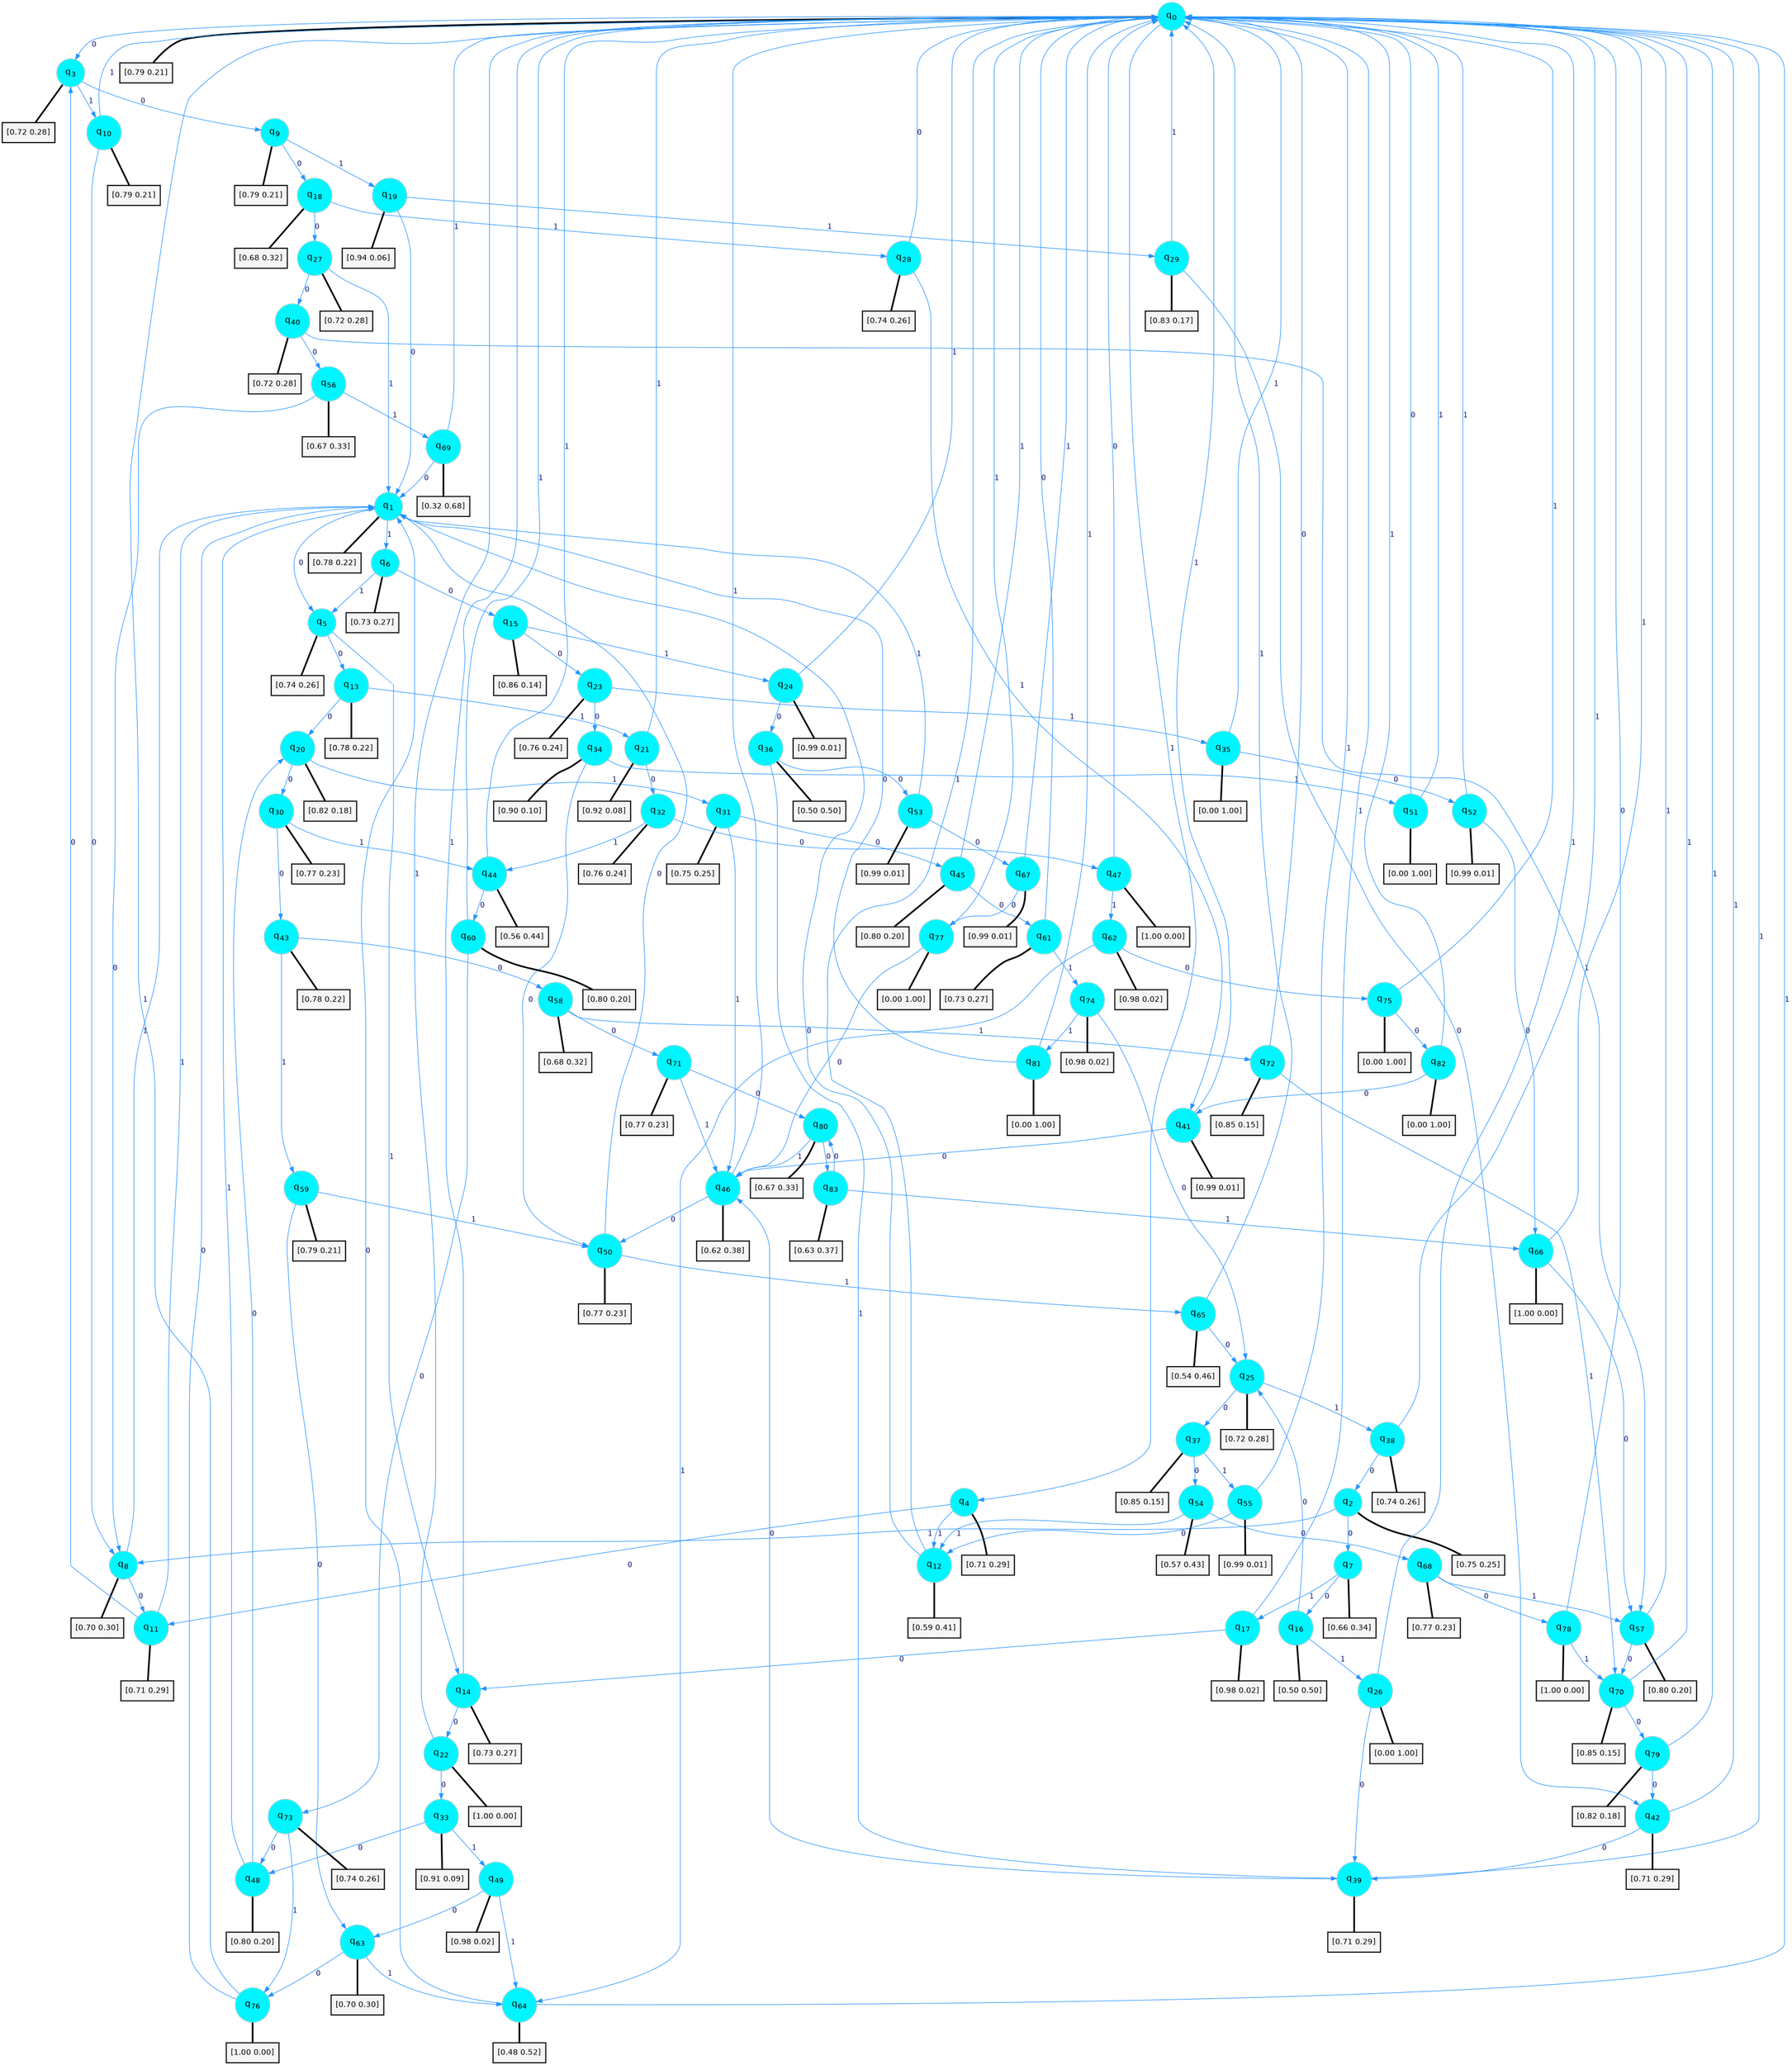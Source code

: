 digraph G {
graph [
bgcolor=transparent, dpi=300, rankdir=TD, size="40,25"];
node [
color=gray, fillcolor=turquoise1, fontcolor=black, fontname=Helvetica, fontsize=16, fontweight=bold, shape=circle, style=filled];
edge [
arrowsize=1, color=dodgerblue1, fontcolor=midnightblue, fontname=courier, fontweight=bold, penwidth=1, style=solid, weight=20];
0[label=<q<SUB>0</SUB>>];
1[label=<q<SUB>1</SUB>>];
2[label=<q<SUB>2</SUB>>];
3[label=<q<SUB>3</SUB>>];
4[label=<q<SUB>4</SUB>>];
5[label=<q<SUB>5</SUB>>];
6[label=<q<SUB>6</SUB>>];
7[label=<q<SUB>7</SUB>>];
8[label=<q<SUB>8</SUB>>];
9[label=<q<SUB>9</SUB>>];
10[label=<q<SUB>10</SUB>>];
11[label=<q<SUB>11</SUB>>];
12[label=<q<SUB>12</SUB>>];
13[label=<q<SUB>13</SUB>>];
14[label=<q<SUB>14</SUB>>];
15[label=<q<SUB>15</SUB>>];
16[label=<q<SUB>16</SUB>>];
17[label=<q<SUB>17</SUB>>];
18[label=<q<SUB>18</SUB>>];
19[label=<q<SUB>19</SUB>>];
20[label=<q<SUB>20</SUB>>];
21[label=<q<SUB>21</SUB>>];
22[label=<q<SUB>22</SUB>>];
23[label=<q<SUB>23</SUB>>];
24[label=<q<SUB>24</SUB>>];
25[label=<q<SUB>25</SUB>>];
26[label=<q<SUB>26</SUB>>];
27[label=<q<SUB>27</SUB>>];
28[label=<q<SUB>28</SUB>>];
29[label=<q<SUB>29</SUB>>];
30[label=<q<SUB>30</SUB>>];
31[label=<q<SUB>31</SUB>>];
32[label=<q<SUB>32</SUB>>];
33[label=<q<SUB>33</SUB>>];
34[label=<q<SUB>34</SUB>>];
35[label=<q<SUB>35</SUB>>];
36[label=<q<SUB>36</SUB>>];
37[label=<q<SUB>37</SUB>>];
38[label=<q<SUB>38</SUB>>];
39[label=<q<SUB>39</SUB>>];
40[label=<q<SUB>40</SUB>>];
41[label=<q<SUB>41</SUB>>];
42[label=<q<SUB>42</SUB>>];
43[label=<q<SUB>43</SUB>>];
44[label=<q<SUB>44</SUB>>];
45[label=<q<SUB>45</SUB>>];
46[label=<q<SUB>46</SUB>>];
47[label=<q<SUB>47</SUB>>];
48[label=<q<SUB>48</SUB>>];
49[label=<q<SUB>49</SUB>>];
50[label=<q<SUB>50</SUB>>];
51[label=<q<SUB>51</SUB>>];
52[label=<q<SUB>52</SUB>>];
53[label=<q<SUB>53</SUB>>];
54[label=<q<SUB>54</SUB>>];
55[label=<q<SUB>55</SUB>>];
56[label=<q<SUB>56</SUB>>];
57[label=<q<SUB>57</SUB>>];
58[label=<q<SUB>58</SUB>>];
59[label=<q<SUB>59</SUB>>];
60[label=<q<SUB>60</SUB>>];
61[label=<q<SUB>61</SUB>>];
62[label=<q<SUB>62</SUB>>];
63[label=<q<SUB>63</SUB>>];
64[label=<q<SUB>64</SUB>>];
65[label=<q<SUB>65</SUB>>];
66[label=<q<SUB>66</SUB>>];
67[label=<q<SUB>67</SUB>>];
68[label=<q<SUB>68</SUB>>];
69[label=<q<SUB>69</SUB>>];
70[label=<q<SUB>70</SUB>>];
71[label=<q<SUB>71</SUB>>];
72[label=<q<SUB>72</SUB>>];
73[label=<q<SUB>73</SUB>>];
74[label=<q<SUB>74</SUB>>];
75[label=<q<SUB>75</SUB>>];
76[label=<q<SUB>76</SUB>>];
77[label=<q<SUB>77</SUB>>];
78[label=<q<SUB>78</SUB>>];
79[label=<q<SUB>79</SUB>>];
80[label=<q<SUB>80</SUB>>];
81[label=<q<SUB>81</SUB>>];
82[label=<q<SUB>82</SUB>>];
83[label=<q<SUB>83</SUB>>];
84[label="[0.79 0.21]", shape=box,fontcolor=black, fontname=Helvetica, fontsize=14, penwidth=2, fillcolor=whitesmoke,color=black];
85[label="[0.78 0.22]", shape=box,fontcolor=black, fontname=Helvetica, fontsize=14, penwidth=2, fillcolor=whitesmoke,color=black];
86[label="[0.75 0.25]", shape=box,fontcolor=black, fontname=Helvetica, fontsize=14, penwidth=2, fillcolor=whitesmoke,color=black];
87[label="[0.72 0.28]", shape=box,fontcolor=black, fontname=Helvetica, fontsize=14, penwidth=2, fillcolor=whitesmoke,color=black];
88[label="[0.71 0.29]", shape=box,fontcolor=black, fontname=Helvetica, fontsize=14, penwidth=2, fillcolor=whitesmoke,color=black];
89[label="[0.74 0.26]", shape=box,fontcolor=black, fontname=Helvetica, fontsize=14, penwidth=2, fillcolor=whitesmoke,color=black];
90[label="[0.73 0.27]", shape=box,fontcolor=black, fontname=Helvetica, fontsize=14, penwidth=2, fillcolor=whitesmoke,color=black];
91[label="[0.66 0.34]", shape=box,fontcolor=black, fontname=Helvetica, fontsize=14, penwidth=2, fillcolor=whitesmoke,color=black];
92[label="[0.70 0.30]", shape=box,fontcolor=black, fontname=Helvetica, fontsize=14, penwidth=2, fillcolor=whitesmoke,color=black];
93[label="[0.79 0.21]", shape=box,fontcolor=black, fontname=Helvetica, fontsize=14, penwidth=2, fillcolor=whitesmoke,color=black];
94[label="[0.79 0.21]", shape=box,fontcolor=black, fontname=Helvetica, fontsize=14, penwidth=2, fillcolor=whitesmoke,color=black];
95[label="[0.71 0.29]", shape=box,fontcolor=black, fontname=Helvetica, fontsize=14, penwidth=2, fillcolor=whitesmoke,color=black];
96[label="[0.59 0.41]", shape=box,fontcolor=black, fontname=Helvetica, fontsize=14, penwidth=2, fillcolor=whitesmoke,color=black];
97[label="[0.78 0.22]", shape=box,fontcolor=black, fontname=Helvetica, fontsize=14, penwidth=2, fillcolor=whitesmoke,color=black];
98[label="[0.73 0.27]", shape=box,fontcolor=black, fontname=Helvetica, fontsize=14, penwidth=2, fillcolor=whitesmoke,color=black];
99[label="[0.86 0.14]", shape=box,fontcolor=black, fontname=Helvetica, fontsize=14, penwidth=2, fillcolor=whitesmoke,color=black];
100[label="[0.50 0.50]", shape=box,fontcolor=black, fontname=Helvetica, fontsize=14, penwidth=2, fillcolor=whitesmoke,color=black];
101[label="[0.98 0.02]", shape=box,fontcolor=black, fontname=Helvetica, fontsize=14, penwidth=2, fillcolor=whitesmoke,color=black];
102[label="[0.68 0.32]", shape=box,fontcolor=black, fontname=Helvetica, fontsize=14, penwidth=2, fillcolor=whitesmoke,color=black];
103[label="[0.94 0.06]", shape=box,fontcolor=black, fontname=Helvetica, fontsize=14, penwidth=2, fillcolor=whitesmoke,color=black];
104[label="[0.82 0.18]", shape=box,fontcolor=black, fontname=Helvetica, fontsize=14, penwidth=2, fillcolor=whitesmoke,color=black];
105[label="[0.92 0.08]", shape=box,fontcolor=black, fontname=Helvetica, fontsize=14, penwidth=2, fillcolor=whitesmoke,color=black];
106[label="[1.00 0.00]", shape=box,fontcolor=black, fontname=Helvetica, fontsize=14, penwidth=2, fillcolor=whitesmoke,color=black];
107[label="[0.76 0.24]", shape=box,fontcolor=black, fontname=Helvetica, fontsize=14, penwidth=2, fillcolor=whitesmoke,color=black];
108[label="[0.99 0.01]", shape=box,fontcolor=black, fontname=Helvetica, fontsize=14, penwidth=2, fillcolor=whitesmoke,color=black];
109[label="[0.72 0.28]", shape=box,fontcolor=black, fontname=Helvetica, fontsize=14, penwidth=2, fillcolor=whitesmoke,color=black];
110[label="[0.00 1.00]", shape=box,fontcolor=black, fontname=Helvetica, fontsize=14, penwidth=2, fillcolor=whitesmoke,color=black];
111[label="[0.72 0.28]", shape=box,fontcolor=black, fontname=Helvetica, fontsize=14, penwidth=2, fillcolor=whitesmoke,color=black];
112[label="[0.74 0.26]", shape=box,fontcolor=black, fontname=Helvetica, fontsize=14, penwidth=2, fillcolor=whitesmoke,color=black];
113[label="[0.83 0.17]", shape=box,fontcolor=black, fontname=Helvetica, fontsize=14, penwidth=2, fillcolor=whitesmoke,color=black];
114[label="[0.77 0.23]", shape=box,fontcolor=black, fontname=Helvetica, fontsize=14, penwidth=2, fillcolor=whitesmoke,color=black];
115[label="[0.75 0.25]", shape=box,fontcolor=black, fontname=Helvetica, fontsize=14, penwidth=2, fillcolor=whitesmoke,color=black];
116[label="[0.76 0.24]", shape=box,fontcolor=black, fontname=Helvetica, fontsize=14, penwidth=2, fillcolor=whitesmoke,color=black];
117[label="[0.91 0.09]", shape=box,fontcolor=black, fontname=Helvetica, fontsize=14, penwidth=2, fillcolor=whitesmoke,color=black];
118[label="[0.90 0.10]", shape=box,fontcolor=black, fontname=Helvetica, fontsize=14, penwidth=2, fillcolor=whitesmoke,color=black];
119[label="[0.00 1.00]", shape=box,fontcolor=black, fontname=Helvetica, fontsize=14, penwidth=2, fillcolor=whitesmoke,color=black];
120[label="[0.50 0.50]", shape=box,fontcolor=black, fontname=Helvetica, fontsize=14, penwidth=2, fillcolor=whitesmoke,color=black];
121[label="[0.85 0.15]", shape=box,fontcolor=black, fontname=Helvetica, fontsize=14, penwidth=2, fillcolor=whitesmoke,color=black];
122[label="[0.74 0.26]", shape=box,fontcolor=black, fontname=Helvetica, fontsize=14, penwidth=2, fillcolor=whitesmoke,color=black];
123[label="[0.71 0.29]", shape=box,fontcolor=black, fontname=Helvetica, fontsize=14, penwidth=2, fillcolor=whitesmoke,color=black];
124[label="[0.72 0.28]", shape=box,fontcolor=black, fontname=Helvetica, fontsize=14, penwidth=2, fillcolor=whitesmoke,color=black];
125[label="[0.99 0.01]", shape=box,fontcolor=black, fontname=Helvetica, fontsize=14, penwidth=2, fillcolor=whitesmoke,color=black];
126[label="[0.71 0.29]", shape=box,fontcolor=black, fontname=Helvetica, fontsize=14, penwidth=2, fillcolor=whitesmoke,color=black];
127[label="[0.78 0.22]", shape=box,fontcolor=black, fontname=Helvetica, fontsize=14, penwidth=2, fillcolor=whitesmoke,color=black];
128[label="[0.56 0.44]", shape=box,fontcolor=black, fontname=Helvetica, fontsize=14, penwidth=2, fillcolor=whitesmoke,color=black];
129[label="[0.80 0.20]", shape=box,fontcolor=black, fontname=Helvetica, fontsize=14, penwidth=2, fillcolor=whitesmoke,color=black];
130[label="[0.62 0.38]", shape=box,fontcolor=black, fontname=Helvetica, fontsize=14, penwidth=2, fillcolor=whitesmoke,color=black];
131[label="[1.00 0.00]", shape=box,fontcolor=black, fontname=Helvetica, fontsize=14, penwidth=2, fillcolor=whitesmoke,color=black];
132[label="[0.80 0.20]", shape=box,fontcolor=black, fontname=Helvetica, fontsize=14, penwidth=2, fillcolor=whitesmoke,color=black];
133[label="[0.98 0.02]", shape=box,fontcolor=black, fontname=Helvetica, fontsize=14, penwidth=2, fillcolor=whitesmoke,color=black];
134[label="[0.77 0.23]", shape=box,fontcolor=black, fontname=Helvetica, fontsize=14, penwidth=2, fillcolor=whitesmoke,color=black];
135[label="[0.00 1.00]", shape=box,fontcolor=black, fontname=Helvetica, fontsize=14, penwidth=2, fillcolor=whitesmoke,color=black];
136[label="[0.99 0.01]", shape=box,fontcolor=black, fontname=Helvetica, fontsize=14, penwidth=2, fillcolor=whitesmoke,color=black];
137[label="[0.99 0.01]", shape=box,fontcolor=black, fontname=Helvetica, fontsize=14, penwidth=2, fillcolor=whitesmoke,color=black];
138[label="[0.57 0.43]", shape=box,fontcolor=black, fontname=Helvetica, fontsize=14, penwidth=2, fillcolor=whitesmoke,color=black];
139[label="[0.99 0.01]", shape=box,fontcolor=black, fontname=Helvetica, fontsize=14, penwidth=2, fillcolor=whitesmoke,color=black];
140[label="[0.67 0.33]", shape=box,fontcolor=black, fontname=Helvetica, fontsize=14, penwidth=2, fillcolor=whitesmoke,color=black];
141[label="[0.80 0.20]", shape=box,fontcolor=black, fontname=Helvetica, fontsize=14, penwidth=2, fillcolor=whitesmoke,color=black];
142[label="[0.68 0.32]", shape=box,fontcolor=black, fontname=Helvetica, fontsize=14, penwidth=2, fillcolor=whitesmoke,color=black];
143[label="[0.79 0.21]", shape=box,fontcolor=black, fontname=Helvetica, fontsize=14, penwidth=2, fillcolor=whitesmoke,color=black];
144[label="[0.80 0.20]", shape=box,fontcolor=black, fontname=Helvetica, fontsize=14, penwidth=2, fillcolor=whitesmoke,color=black];
145[label="[0.73 0.27]", shape=box,fontcolor=black, fontname=Helvetica, fontsize=14, penwidth=2, fillcolor=whitesmoke,color=black];
146[label="[0.98 0.02]", shape=box,fontcolor=black, fontname=Helvetica, fontsize=14, penwidth=2, fillcolor=whitesmoke,color=black];
147[label="[0.70 0.30]", shape=box,fontcolor=black, fontname=Helvetica, fontsize=14, penwidth=2, fillcolor=whitesmoke,color=black];
148[label="[0.48 0.52]", shape=box,fontcolor=black, fontname=Helvetica, fontsize=14, penwidth=2, fillcolor=whitesmoke,color=black];
149[label="[0.54 0.46]", shape=box,fontcolor=black, fontname=Helvetica, fontsize=14, penwidth=2, fillcolor=whitesmoke,color=black];
150[label="[1.00 0.00]", shape=box,fontcolor=black, fontname=Helvetica, fontsize=14, penwidth=2, fillcolor=whitesmoke,color=black];
151[label="[0.99 0.01]", shape=box,fontcolor=black, fontname=Helvetica, fontsize=14, penwidth=2, fillcolor=whitesmoke,color=black];
152[label="[0.77 0.23]", shape=box,fontcolor=black, fontname=Helvetica, fontsize=14, penwidth=2, fillcolor=whitesmoke,color=black];
153[label="[0.32 0.68]", shape=box,fontcolor=black, fontname=Helvetica, fontsize=14, penwidth=2, fillcolor=whitesmoke,color=black];
154[label="[0.85 0.15]", shape=box,fontcolor=black, fontname=Helvetica, fontsize=14, penwidth=2, fillcolor=whitesmoke,color=black];
155[label="[0.77 0.23]", shape=box,fontcolor=black, fontname=Helvetica, fontsize=14, penwidth=2, fillcolor=whitesmoke,color=black];
156[label="[0.85 0.15]", shape=box,fontcolor=black, fontname=Helvetica, fontsize=14, penwidth=2, fillcolor=whitesmoke,color=black];
157[label="[0.74 0.26]", shape=box,fontcolor=black, fontname=Helvetica, fontsize=14, penwidth=2, fillcolor=whitesmoke,color=black];
158[label="[0.98 0.02]", shape=box,fontcolor=black, fontname=Helvetica, fontsize=14, penwidth=2, fillcolor=whitesmoke,color=black];
159[label="[0.00 1.00]", shape=box,fontcolor=black, fontname=Helvetica, fontsize=14, penwidth=2, fillcolor=whitesmoke,color=black];
160[label="[1.00 0.00]", shape=box,fontcolor=black, fontname=Helvetica, fontsize=14, penwidth=2, fillcolor=whitesmoke,color=black];
161[label="[0.00 1.00]", shape=box,fontcolor=black, fontname=Helvetica, fontsize=14, penwidth=2, fillcolor=whitesmoke,color=black];
162[label="[1.00 0.00]", shape=box,fontcolor=black, fontname=Helvetica, fontsize=14, penwidth=2, fillcolor=whitesmoke,color=black];
163[label="[0.82 0.18]", shape=box,fontcolor=black, fontname=Helvetica, fontsize=14, penwidth=2, fillcolor=whitesmoke,color=black];
164[label="[0.67 0.33]", shape=box,fontcolor=black, fontname=Helvetica, fontsize=14, penwidth=2, fillcolor=whitesmoke,color=black];
165[label="[0.00 1.00]", shape=box,fontcolor=black, fontname=Helvetica, fontsize=14, penwidth=2, fillcolor=whitesmoke,color=black];
166[label="[0.00 1.00]", shape=box,fontcolor=black, fontname=Helvetica, fontsize=14, penwidth=2, fillcolor=whitesmoke,color=black];
167[label="[0.63 0.37]", shape=box,fontcolor=black, fontname=Helvetica, fontsize=14, penwidth=2, fillcolor=whitesmoke,color=black];
0->3 [label=0];
0->4 [label=1];
0->84 [arrowhead=none, penwidth=3,color=black];
1->5 [label=0];
1->6 [label=1];
1->85 [arrowhead=none, penwidth=3,color=black];
2->7 [label=0];
2->8 [label=1];
2->86 [arrowhead=none, penwidth=3,color=black];
3->9 [label=0];
3->10 [label=1];
3->87 [arrowhead=none, penwidth=3,color=black];
4->11 [label=0];
4->12 [label=1];
4->88 [arrowhead=none, penwidth=3,color=black];
5->13 [label=0];
5->14 [label=1];
5->89 [arrowhead=none, penwidth=3,color=black];
6->15 [label=0];
6->5 [label=1];
6->90 [arrowhead=none, penwidth=3,color=black];
7->16 [label=0];
7->17 [label=1];
7->91 [arrowhead=none, penwidth=3,color=black];
8->11 [label=0];
8->1 [label=1];
8->92 [arrowhead=none, penwidth=3,color=black];
9->18 [label=0];
9->19 [label=1];
9->93 [arrowhead=none, penwidth=3,color=black];
10->8 [label=0];
10->0 [label=1];
10->94 [arrowhead=none, penwidth=3,color=black];
11->3 [label=0];
11->1 [label=1];
11->95 [arrowhead=none, penwidth=3,color=black];
12->1 [label=0];
12->0 [label=1];
12->96 [arrowhead=none, penwidth=3,color=black];
13->20 [label=0];
13->21 [label=1];
13->97 [arrowhead=none, penwidth=3,color=black];
14->22 [label=0];
14->0 [label=1];
14->98 [arrowhead=none, penwidth=3,color=black];
15->23 [label=0];
15->24 [label=1];
15->99 [arrowhead=none, penwidth=3,color=black];
16->25 [label=0];
16->26 [label=1];
16->100 [arrowhead=none, penwidth=3,color=black];
17->14 [label=0];
17->0 [label=1];
17->101 [arrowhead=none, penwidth=3,color=black];
18->27 [label=0];
18->28 [label=1];
18->102 [arrowhead=none, penwidth=3,color=black];
19->1 [label=0];
19->29 [label=1];
19->103 [arrowhead=none, penwidth=3,color=black];
20->30 [label=0];
20->31 [label=1];
20->104 [arrowhead=none, penwidth=3,color=black];
21->32 [label=0];
21->0 [label=1];
21->105 [arrowhead=none, penwidth=3,color=black];
22->33 [label=0];
22->0 [label=1];
22->106 [arrowhead=none, penwidth=3,color=black];
23->34 [label=0];
23->35 [label=1];
23->107 [arrowhead=none, penwidth=3,color=black];
24->36 [label=0];
24->0 [label=1];
24->108 [arrowhead=none, penwidth=3,color=black];
25->37 [label=0];
25->38 [label=1];
25->109 [arrowhead=none, penwidth=3,color=black];
26->39 [label=0];
26->0 [label=1];
26->110 [arrowhead=none, penwidth=3,color=black];
27->40 [label=0];
27->1 [label=1];
27->111 [arrowhead=none, penwidth=3,color=black];
28->0 [label=0];
28->41 [label=1];
28->112 [arrowhead=none, penwidth=3,color=black];
29->42 [label=0];
29->0 [label=1];
29->113 [arrowhead=none, penwidth=3,color=black];
30->43 [label=0];
30->44 [label=1];
30->114 [arrowhead=none, penwidth=3,color=black];
31->45 [label=0];
31->46 [label=1];
31->115 [arrowhead=none, penwidth=3,color=black];
32->47 [label=0];
32->44 [label=1];
32->116 [arrowhead=none, penwidth=3,color=black];
33->48 [label=0];
33->49 [label=1];
33->117 [arrowhead=none, penwidth=3,color=black];
34->50 [label=0];
34->51 [label=1];
34->118 [arrowhead=none, penwidth=3,color=black];
35->52 [label=0];
35->0 [label=1];
35->119 [arrowhead=none, penwidth=3,color=black];
36->53 [label=0];
36->39 [label=1];
36->120 [arrowhead=none, penwidth=3,color=black];
37->54 [label=0];
37->55 [label=1];
37->121 [arrowhead=none, penwidth=3,color=black];
38->2 [label=0];
38->0 [label=1];
38->122 [arrowhead=none, penwidth=3,color=black];
39->46 [label=0];
39->0 [label=1];
39->123 [arrowhead=none, penwidth=3,color=black];
40->56 [label=0];
40->57 [label=1];
40->124 [arrowhead=none, penwidth=3,color=black];
41->46 [label=0];
41->0 [label=1];
41->125 [arrowhead=none, penwidth=3,color=black];
42->39 [label=0];
42->0 [label=1];
42->126 [arrowhead=none, penwidth=3,color=black];
43->58 [label=0];
43->59 [label=1];
43->127 [arrowhead=none, penwidth=3,color=black];
44->60 [label=0];
44->0 [label=1];
44->128 [arrowhead=none, penwidth=3,color=black];
45->61 [label=0];
45->0 [label=1];
45->129 [arrowhead=none, penwidth=3,color=black];
46->50 [label=0];
46->0 [label=1];
46->130 [arrowhead=none, penwidth=3,color=black];
47->0 [label=0];
47->62 [label=1];
47->131 [arrowhead=none, penwidth=3,color=black];
48->20 [label=0];
48->1 [label=1];
48->132 [arrowhead=none, penwidth=3,color=black];
49->63 [label=0];
49->64 [label=1];
49->133 [arrowhead=none, penwidth=3,color=black];
50->1 [label=0];
50->65 [label=1];
50->134 [arrowhead=none, penwidth=3,color=black];
51->0 [label=0];
51->0 [label=1];
51->135 [arrowhead=none, penwidth=3,color=black];
52->66 [label=0];
52->0 [label=1];
52->136 [arrowhead=none, penwidth=3,color=black];
53->67 [label=0];
53->1 [label=1];
53->137 [arrowhead=none, penwidth=3,color=black];
54->68 [label=0];
54->12 [label=1];
54->138 [arrowhead=none, penwidth=3,color=black];
55->12 [label=0];
55->0 [label=1];
55->139 [arrowhead=none, penwidth=3,color=black];
56->8 [label=0];
56->69 [label=1];
56->140 [arrowhead=none, penwidth=3,color=black];
57->70 [label=0];
57->0 [label=1];
57->141 [arrowhead=none, penwidth=3,color=black];
58->71 [label=0];
58->72 [label=1];
58->142 [arrowhead=none, penwidth=3,color=black];
59->63 [label=0];
59->50 [label=1];
59->143 [arrowhead=none, penwidth=3,color=black];
60->73 [label=0];
60->0 [label=1];
60->144 [arrowhead=none, penwidth=3,color=black];
61->0 [label=0];
61->74 [label=1];
61->145 [arrowhead=none, penwidth=3,color=black];
62->75 [label=0];
62->64 [label=1];
62->146 [arrowhead=none, penwidth=3,color=black];
63->76 [label=0];
63->64 [label=1];
63->147 [arrowhead=none, penwidth=3,color=black];
64->1 [label=0];
64->0 [label=1];
64->148 [arrowhead=none, penwidth=3,color=black];
65->25 [label=0];
65->0 [label=1];
65->149 [arrowhead=none, penwidth=3,color=black];
66->57 [label=0];
66->0 [label=1];
66->150 [arrowhead=none, penwidth=3,color=black];
67->77 [label=0];
67->0 [label=1];
67->151 [arrowhead=none, penwidth=3,color=black];
68->78 [label=0];
68->57 [label=1];
68->152 [arrowhead=none, penwidth=3,color=black];
69->1 [label=0];
69->0 [label=1];
69->153 [arrowhead=none, penwidth=3,color=black];
70->79 [label=0];
70->0 [label=1];
70->154 [arrowhead=none, penwidth=3,color=black];
71->80 [label=0];
71->46 [label=1];
71->155 [arrowhead=none, penwidth=3,color=black];
72->0 [label=0];
72->70 [label=1];
72->156 [arrowhead=none, penwidth=3,color=black];
73->48 [label=0];
73->76 [label=1];
73->157 [arrowhead=none, penwidth=3,color=black];
74->25 [label=0];
74->81 [label=1];
74->158 [arrowhead=none, penwidth=3,color=black];
75->82 [label=0];
75->0 [label=1];
75->159 [arrowhead=none, penwidth=3,color=black];
76->1 [label=0];
76->0 [label=1];
76->160 [arrowhead=none, penwidth=3,color=black];
77->46 [label=0];
77->0 [label=1];
77->161 [arrowhead=none, penwidth=3,color=black];
78->0 [label=0];
78->70 [label=1];
78->162 [arrowhead=none, penwidth=3,color=black];
79->42 [label=0];
79->0 [label=1];
79->163 [arrowhead=none, penwidth=3,color=black];
80->83 [label=0];
80->46 [label=1];
80->164 [arrowhead=none, penwidth=3,color=black];
81->1 [label=0];
81->0 [label=1];
81->165 [arrowhead=none, penwidth=3,color=black];
82->41 [label=0];
82->0 [label=1];
82->166 [arrowhead=none, penwidth=3,color=black];
83->80 [label=0];
83->66 [label=1];
83->167 [arrowhead=none, penwidth=3,color=black];
}
